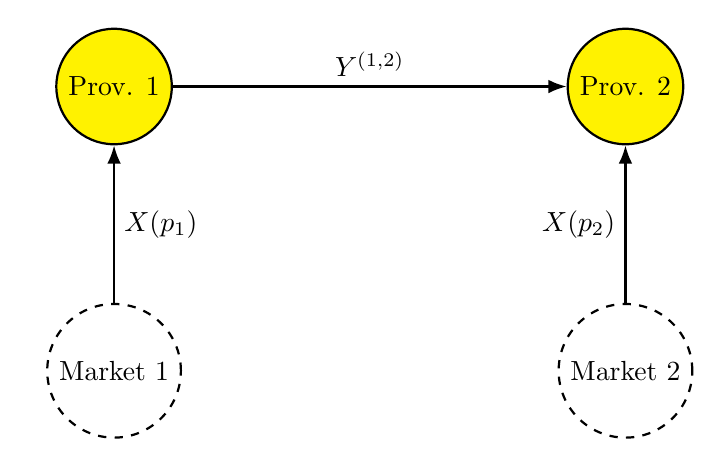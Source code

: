 \tikzstyle{var} = [
draw,circle,
minimum size=10pt]

\tikzstyle{agent} = [
draw, circle,
fill=yellow,
minimum size=10pt]

\begin{tikzpicture}[-{Latex[scale=1]}, thick]

    \node [agent] (one) {Prov. $1$};
    \node [var, dashed, below = 2cm of one] (local_one) {Market $1$};

    \node [agent, right = 5cm of one] (two) {Prov. $2$};
    \node [var, dashed, below = 2cm of two] (local_two) {Market $2$};


    \path
    (one) edge [] node [above] {$Y^{(1, 2)}$} (two)
    (local_one) edge [] node [right] {$X(p_1)$} (one)
    (local_two) edge [] node [left] {$X(p_2)$} (two);

\end{tikzpicture}